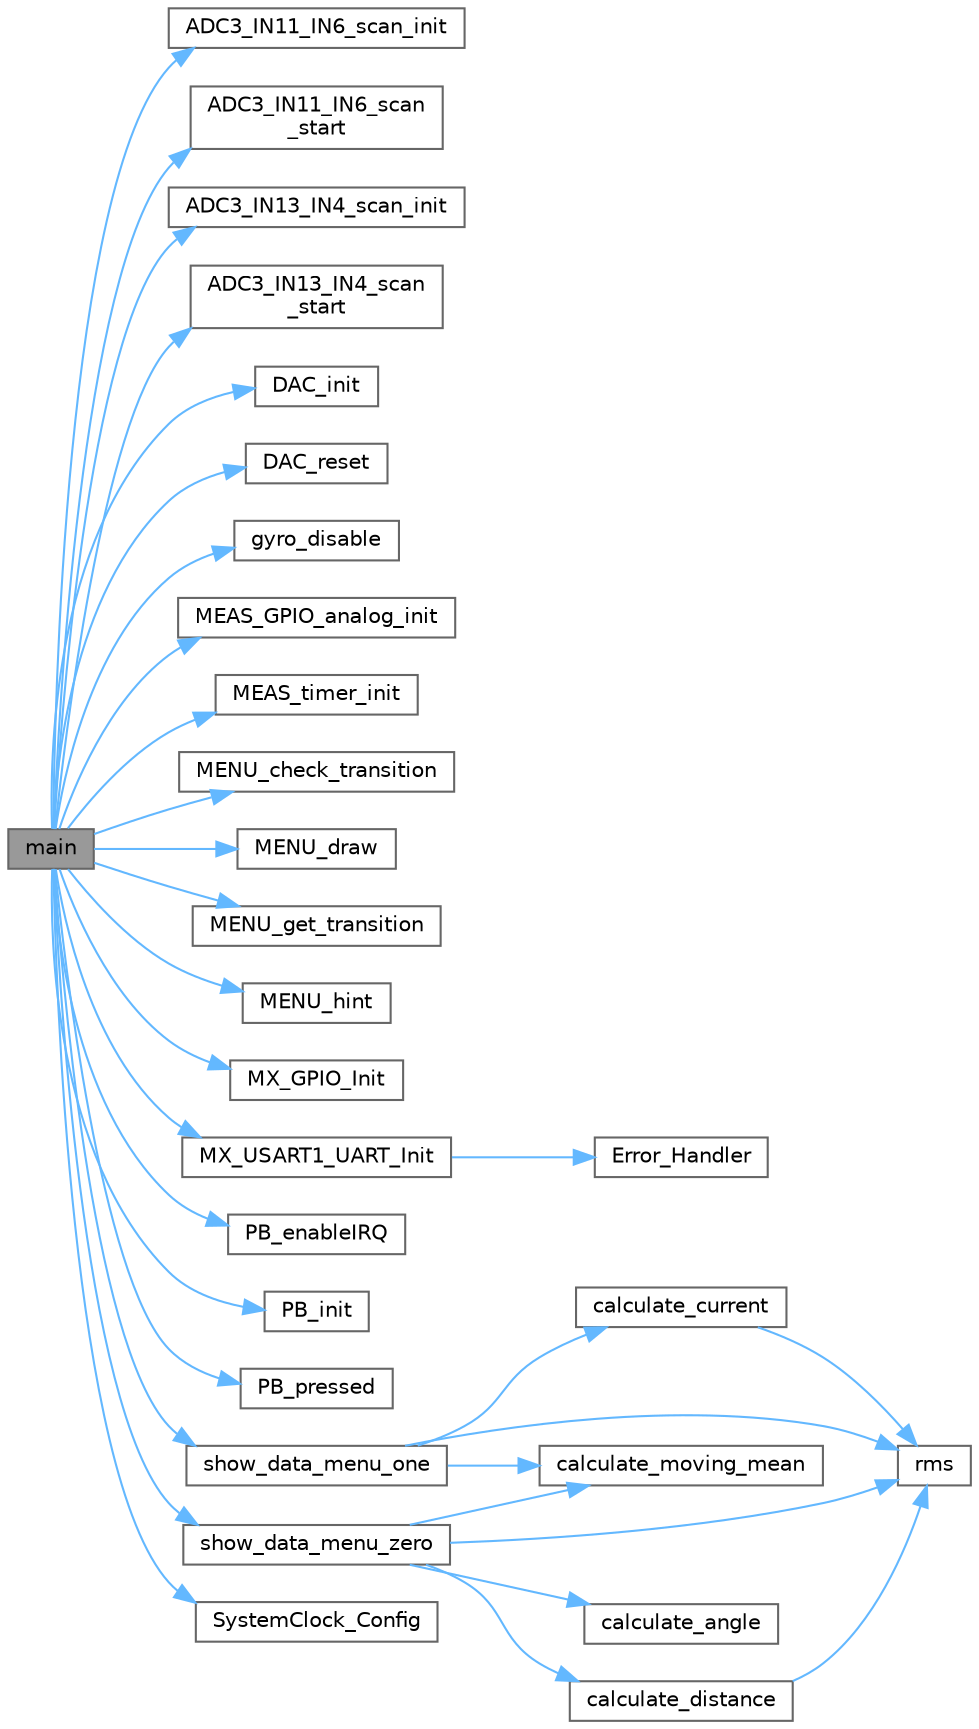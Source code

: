 digraph "main"
{
 // LATEX_PDF_SIZE
  bgcolor="transparent";
  edge [fontname=Helvetica,fontsize=10,labelfontname=Helvetica,labelfontsize=10];
  node [fontname=Helvetica,fontsize=10,shape=box,height=0.2,width=0.4];
  rankdir="LR";
  Node1 [id="Node000001",label="main",height=0.2,width=0.4,color="gray40", fillcolor="grey60", style="filled", fontcolor="black",tooltip="Main function."];
  Node1 -> Node2 [id="edge1_Node000001_Node000002",color="steelblue1",style="solid",tooltip=" "];
  Node2 [id="Node000002",label="ADC3_IN11_IN6_scan_init",height=0.2,width=0.4,color="grey40", fillcolor="white", style="filled",URL="$measuring_8c.html#af3a24973e259e999e4ebdfd1e6383c12",tooltip=" "];
  Node1 -> Node3 [id="edge2_Node000001_Node000003",color="steelblue1",style="solid",tooltip=" "];
  Node3 [id="Node000003",label="ADC3_IN11_IN6_scan\l_start",height=0.2,width=0.4,color="grey40", fillcolor="white", style="filled",URL="$measuring_8c.html#ad73bb0c1806cfe3414f4ef943d9ded6b",tooltip=" "];
  Node1 -> Node4 [id="edge3_Node000001_Node000004",color="steelblue1",style="solid",tooltip=" "];
  Node4 [id="Node000004",label="ADC3_IN13_IN4_scan_init",height=0.2,width=0.4,color="grey40", fillcolor="white", style="filled",URL="$measuring_8c.html#af6c236e0b391beae12f714f7dd89a25e",tooltip="Initialize ADC, timer and DMA for sequential acquisition = scan mode."];
  Node1 -> Node5 [id="edge4_Node000001_Node000005",color="steelblue1",style="solid",tooltip=" "];
  Node5 [id="Node000005",label="ADC3_IN13_IN4_scan\l_start",height=0.2,width=0.4,color="grey40", fillcolor="white", style="filled",URL="$measuring_8c.html#abea69c67cbe966f55f2f5643bb274b77",tooltip="Start DMA, ADC and timer."];
  Node1 -> Node6 [id="edge5_Node000001_Node000006",color="steelblue1",style="solid",tooltip=" "];
  Node6 [id="Node000006",label="DAC_init",height=0.2,width=0.4,color="grey40", fillcolor="white", style="filled",URL="$measuring_8c.html#a4500c15ee6b13637e00fd6b901b60224",tooltip="Initialize the DAC."];
  Node1 -> Node7 [id="edge6_Node000001_Node000007",color="steelblue1",style="solid",tooltip=" "];
  Node7 [id="Node000007",label="DAC_reset",height=0.2,width=0.4,color="grey40", fillcolor="white", style="filled",URL="$measuring_8c.html#a0ec0c70d77844e92e6b1862ab7fc7fb8",tooltip="Resets the DAC."];
  Node1 -> Node8 [id="edge7_Node000001_Node000008",color="steelblue1",style="solid",tooltip=" "];
  Node8 [id="Node000008",label="gyro_disable",height=0.2,width=0.4,color="grey40", fillcolor="white", style="filled",URL="$main_8c.html#a9506db1724e530dd11bccbdd8968998f",tooltip="Disable the onboard gyroscope."];
  Node1 -> Node9 [id="edge8_Node000001_Node000009",color="steelblue1",style="solid",tooltip=" "];
  Node9 [id="Node000009",label="MEAS_GPIO_analog_init",height=0.2,width=0.4,color="grey40", fillcolor="white", style="filled",URL="$measuring_8c.html#a645930ff74ceaacb90aca99fae865f8f",tooltip="Configure GPIOs in analog mode."];
  Node1 -> Node10 [id="edge9_Node000001_Node000010",color="steelblue1",style="solid",tooltip=" "];
  Node10 [id="Node000010",label="MEAS_timer_init",height=0.2,width=0.4,color="grey40", fillcolor="white", style="filled",URL="$measuring_8c.html#a2ace7017c3957ead5cd587fc6fae0290",tooltip="Configure the timer to trigger the ADC(s)"];
  Node1 -> Node11 [id="edge10_Node000001_Node000011",color="steelblue1",style="solid",tooltip=" "];
  Node11 [id="Node000011",label="MENU_check_transition",height=0.2,width=0.4,color="grey40", fillcolor="white", style="filled",URL="$menu_8c.html#a88e016ed6bb3eb9cfe66a3009bc6fbcf",tooltip="Check for selection/transition."];
  Node1 -> Node12 [id="edge11_Node000001_Node000012",color="steelblue1",style="solid",tooltip=" "];
  Node12 [id="Node000012",label="MENU_draw",height=0.2,width=0.4,color="grey40", fillcolor="white", style="filled",URL="$menu_8c.html#a2cbb4c209c599e91da57c0d6cf8f710e",tooltip="Draw the menu onto the display."];
  Node1 -> Node13 [id="edge12_Node000001_Node000013",color="steelblue1",style="solid",tooltip=" "];
  Node13 [id="Node000013",label="MENU_get_transition",height=0.2,width=0.4,color="grey40", fillcolor="white", style="filled",URL="$menu_8c.html#a3de77014a7c52cdf6ff1f973eee6f3f6",tooltip="Get menu selection/transition."];
  Node1 -> Node14 [id="edge13_Node000001_Node000014",color="steelblue1",style="solid",tooltip=" "];
  Node14 [id="Node000014",label="MENU_hint",height=0.2,width=0.4,color="grey40", fillcolor="white", style="filled",URL="$menu_8c.html#a62e02a141652e1f34b11f73547ce6bc2",tooltip="Shows a hint at startup."];
  Node1 -> Node15 [id="edge14_Node000001_Node000015",color="steelblue1",style="solid",tooltip=" "];
  Node15 [id="Node000015",label="MX_GPIO_Init",height=0.2,width=0.4,color="grey40", fillcolor="white", style="filled",URL="$main_8c.html#ae89fdd15729ad41a66911190fcbab23a",tooltip="GPIO Initialization Function."];
  Node1 -> Node16 [id="edge15_Node000001_Node000016",color="steelblue1",style="solid",tooltip=" "];
  Node16 [id="Node000016",label="MX_USART1_UART_Init",height=0.2,width=0.4,color="grey40", fillcolor="white", style="filled",URL="$main_8c.html#a62f4b77e20bccafe98a183771749c20c",tooltip=" "];
  Node16 -> Node17 [id="edge16_Node000016_Node000017",color="steelblue1",style="solid",tooltip=" "];
  Node17 [id="Node000017",label="Error_Handler",height=0.2,width=0.4,color="grey40", fillcolor="white", style="filled",URL="$main_8c.html#a1730ffe1e560465665eb47d9264826f9",tooltip=" "];
  Node1 -> Node18 [id="edge17_Node000001_Node000018",color="steelblue1",style="solid",tooltip=" "];
  Node18 [id="Node000018",label="PB_enableIRQ",height=0.2,width=0.4,color="grey40", fillcolor="white", style="filled",URL="$pushbutton_8c.html#a1d6696a09e34d517e04ff82f792baf57",tooltip="Configure interrupt on rising edge for the USER pushbutton."];
  Node1 -> Node19 [id="edge18_Node000001_Node000019",color="steelblue1",style="solid",tooltip=" "];
  Node19 [id="Node000019",label="PB_init",height=0.2,width=0.4,color="grey40", fillcolor="white", style="filled",URL="$pushbutton_8c.html#a6efe94714ab265a5e515c7266d234917",tooltip="Configure the GPIO for the USER pushbutton."];
  Node1 -> Node20 [id="edge19_Node000001_Node000020",color="steelblue1",style="solid",tooltip=" "];
  Node20 [id="Node000020",label="PB_pressed",height=0.2,width=0.4,color="grey40", fillcolor="white", style="filled",URL="$pushbutton_8c.html#ab920dbc364e7b33bb9186ac45ae1a332",tooltip="Was the pushbutton pressed?"];
  Node1 -> Node21 [id="edge20_Node000001_Node000021",color="steelblue1",style="solid",tooltip=" "];
  Node21 [id="Node000021",label="show_data_menu_one",height=0.2,width=0.4,color="grey40", fillcolor="white", style="filled",URL="$measuring_8c.html#ac29bb1e1e7809b18677e21ca51bfca6f",tooltip="Display and analyze buffer data with current measurement."];
  Node21 -> Node22 [id="edge21_Node000021_Node000022",color="steelblue1",style="solid",tooltip=" "];
  Node22 [id="Node000022",label="calculate_current",height=0.2,width=0.4,color="grey40", fillcolor="white", style="filled",URL="$calc_8c.html#aba0eae8e7760be4959124286b09d6431",tooltip="Calculate the current from the RMS value."];
  Node22 -> Node23 [id="edge22_Node000022_Node000023",color="steelblue1",style="solid",tooltip=" "];
  Node23 [id="Node000023",label="rms",height=0.2,width=0.4,color="grey40", fillcolor="white", style="filled",URL="$calc_8c.html#a286882c517d505c86b4bf35aa09ce32f",tooltip="Calculate the RMS values for left and right channels."];
  Node21 -> Node24 [id="edge23_Node000021_Node000024",color="steelblue1",style="solid",tooltip=" "];
  Node24 [id="Node000024",label="calculate_moving_mean",height=0.2,width=0.4,color="grey40", fillcolor="white", style="filled",URL="$calc_8c.html#acb33f773a4fb15515f56d22342077deb",tooltip="Calculate the moving mean of a given channel."];
  Node21 -> Node23 [id="edge24_Node000021_Node000023",color="steelblue1",style="solid",tooltip=" "];
  Node1 -> Node25 [id="edge25_Node000001_Node000025",color="steelblue1",style="solid",tooltip=" "];
  Node25 [id="Node000025",label="show_data_menu_zero",height=0.2,width=0.4,color="grey40", fillcolor="white", style="filled",URL="$measuring_8c.html#a2a112ff093a9fd052d89bf1be78badd3",tooltip=" "];
  Node25 -> Node26 [id="edge26_Node000025_Node000026",color="steelblue1",style="solid",tooltip=" "];
  Node26 [id="Node000026",label="calculate_angle",height=0.2,width=0.4,color="grey40", fillcolor="white", style="filled",URL="$calc_8c.html#a57beaef35a66b6721474cbe2de82daff",tooltip="Calculate the angle between two distances."];
  Node25 -> Node27 [id="edge27_Node000025_Node000027",color="steelblue1",style="solid",tooltip=" "];
  Node27 [id="Node000027",label="calculate_distance",height=0.2,width=0.4,color="grey40", fillcolor="white", style="filled",URL="$calc_8c.html#af854d26b7a2a599d5211415350ee9c06",tooltip="Calculate the distance from the RMS value."];
  Node27 -> Node23 [id="edge28_Node000027_Node000023",color="steelblue1",style="solid",tooltip=" "];
  Node25 -> Node24 [id="edge29_Node000025_Node000024",color="steelblue1",style="solid",tooltip=" "];
  Node25 -> Node23 [id="edge30_Node000025_Node000023",color="steelblue1",style="solid",tooltip=" "];
  Node1 -> Node28 [id="edge31_Node000001_Node000028",color="steelblue1",style="solid",tooltip=" "];
  Node28 [id="Node000028",label="SystemClock_Config",height=0.2,width=0.4,color="grey40", fillcolor="white", style="filled",URL="$main_8c.html#ad554cbf06ce0fa6f92a0c4152b8a4c64",tooltip="System Clock Configuration."];
}
